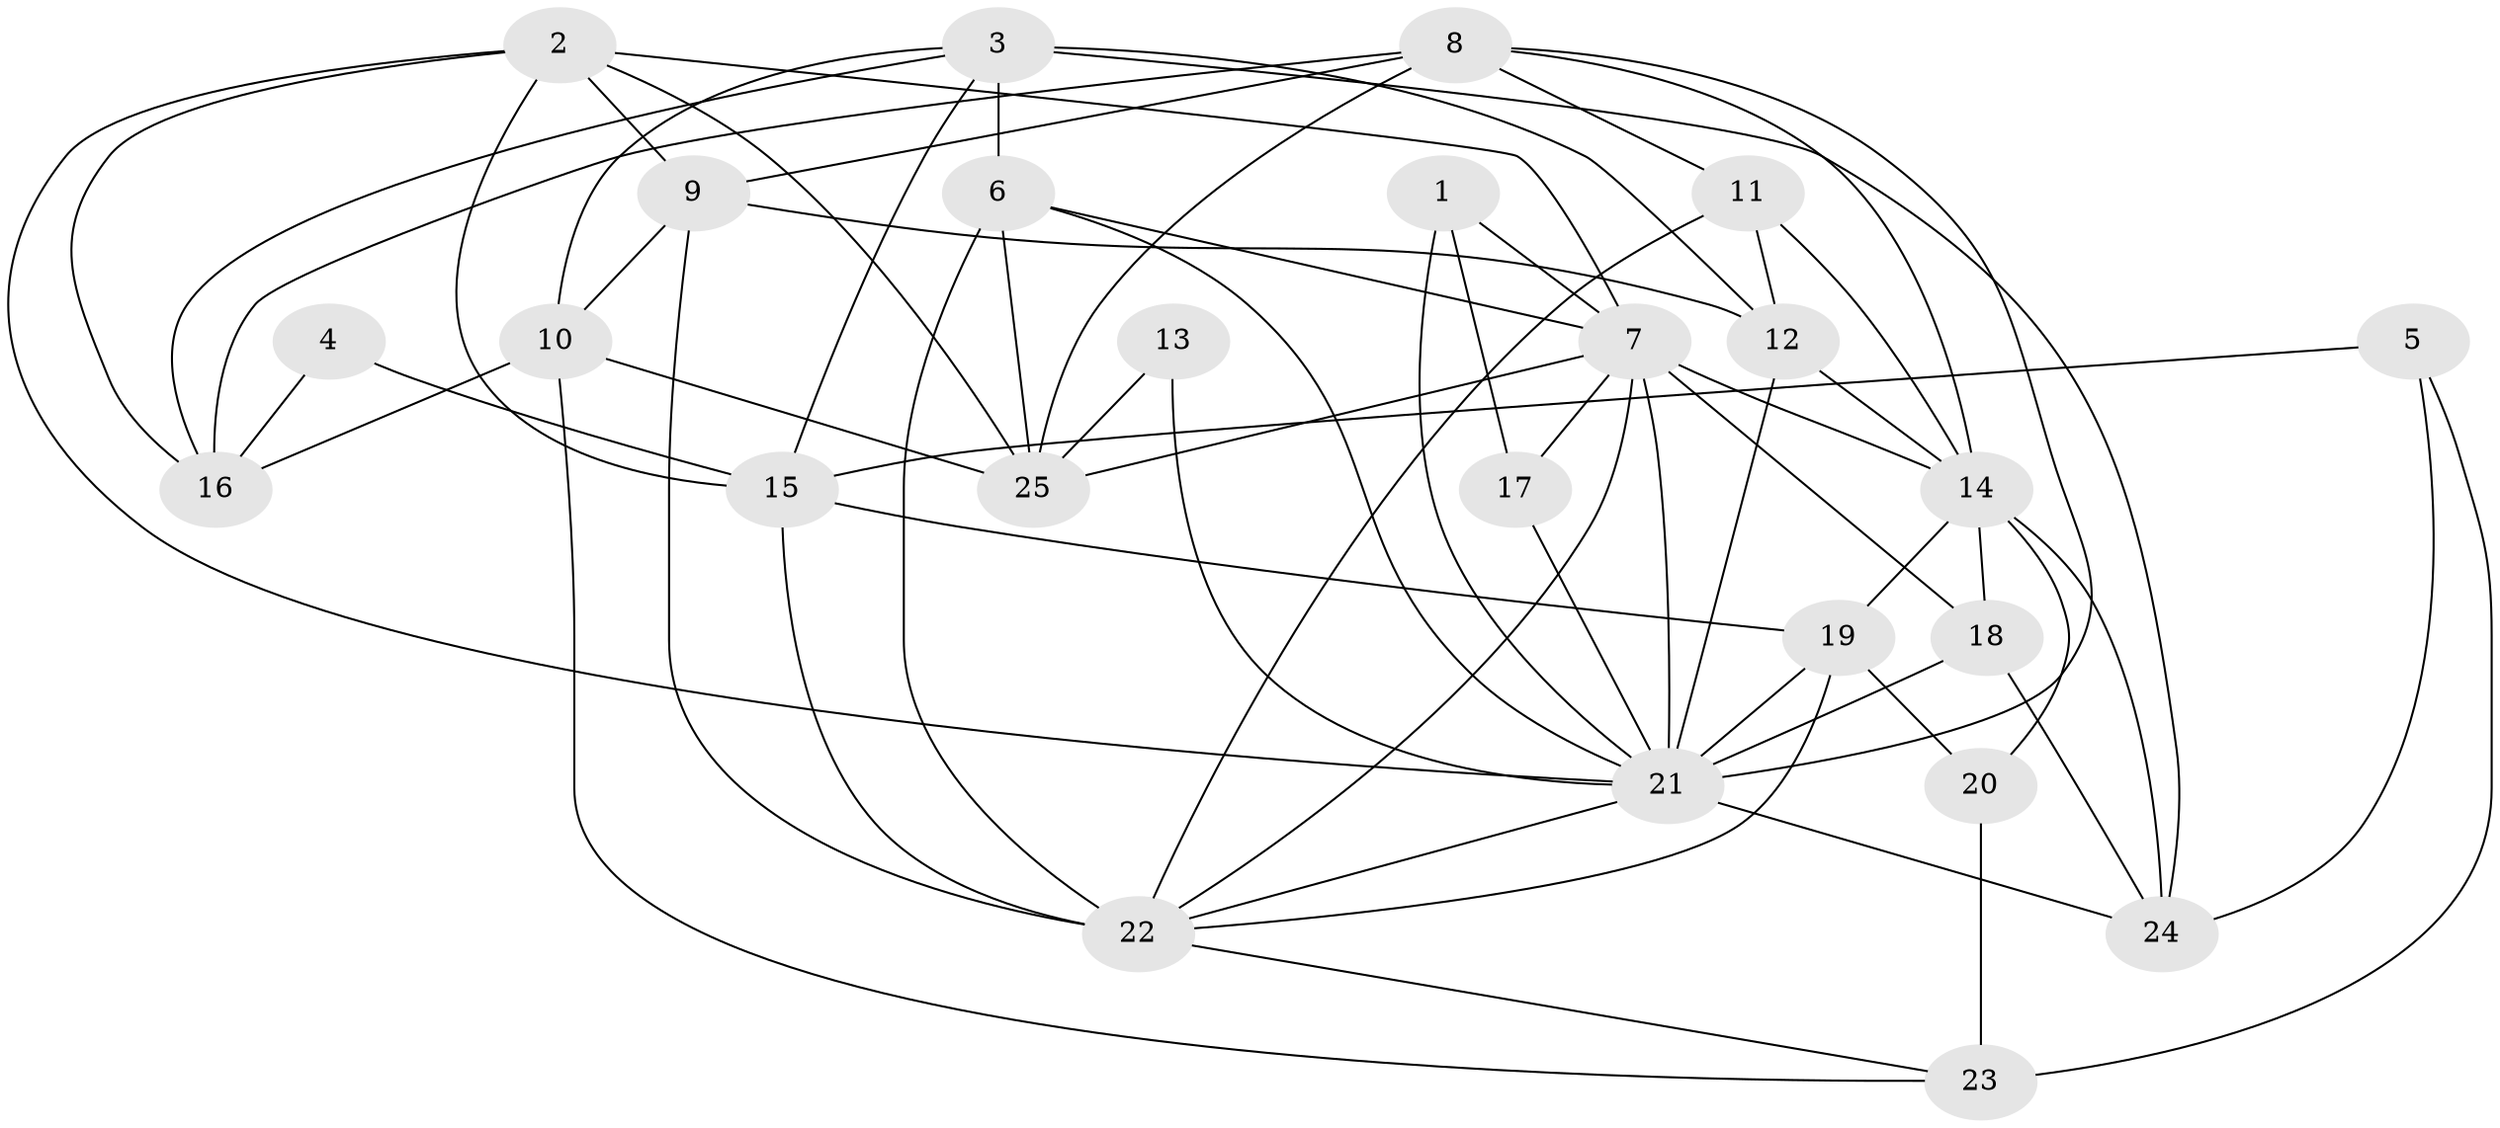 // original degree distribution, {5: 0.2, 3: 0.34, 4: 0.32, 2: 0.06, 7: 0.02, 6: 0.04, 10: 0.02}
// Generated by graph-tools (version 1.1) at 2025/26/03/09/25 03:26:13]
// undirected, 25 vertices, 65 edges
graph export_dot {
graph [start="1"]
  node [color=gray90,style=filled];
  1;
  2;
  3;
  4;
  5;
  6;
  7;
  8;
  9;
  10;
  11;
  12;
  13;
  14;
  15;
  16;
  17;
  18;
  19;
  20;
  21;
  22;
  23;
  24;
  25;
  1 -- 7 [weight=1.0];
  1 -- 17 [weight=2.0];
  1 -- 21 [weight=1.0];
  2 -- 7 [weight=1.0];
  2 -- 9 [weight=1.0];
  2 -- 15 [weight=1.0];
  2 -- 16 [weight=1.0];
  2 -- 21 [weight=1.0];
  2 -- 25 [weight=1.0];
  3 -- 6 [weight=2.0];
  3 -- 10 [weight=1.0];
  3 -- 12 [weight=2.0];
  3 -- 15 [weight=1.0];
  3 -- 16 [weight=1.0];
  3 -- 24 [weight=1.0];
  4 -- 15 [weight=1.0];
  4 -- 16 [weight=1.0];
  5 -- 15 [weight=2.0];
  5 -- 23 [weight=2.0];
  5 -- 24 [weight=1.0];
  6 -- 7 [weight=1.0];
  6 -- 21 [weight=1.0];
  6 -- 22 [weight=1.0];
  6 -- 25 [weight=1.0];
  7 -- 14 [weight=2.0];
  7 -- 17 [weight=1.0];
  7 -- 18 [weight=1.0];
  7 -- 21 [weight=1.0];
  7 -- 22 [weight=1.0];
  7 -- 25 [weight=1.0];
  8 -- 9 [weight=1.0];
  8 -- 11 [weight=1.0];
  8 -- 14 [weight=1.0];
  8 -- 16 [weight=1.0];
  8 -- 21 [weight=1.0];
  8 -- 25 [weight=1.0];
  9 -- 10 [weight=1.0];
  9 -- 12 [weight=1.0];
  9 -- 22 [weight=1.0];
  10 -- 16 [weight=1.0];
  10 -- 23 [weight=1.0];
  10 -- 25 [weight=1.0];
  11 -- 12 [weight=1.0];
  11 -- 14 [weight=1.0];
  11 -- 22 [weight=2.0];
  12 -- 14 [weight=1.0];
  12 -- 21 [weight=2.0];
  13 -- 21 [weight=1.0];
  13 -- 25 [weight=1.0];
  14 -- 18 [weight=1.0];
  14 -- 19 [weight=1.0];
  14 -- 20 [weight=1.0];
  14 -- 24 [weight=1.0];
  15 -- 19 [weight=1.0];
  15 -- 22 [weight=1.0];
  17 -- 21 [weight=1.0];
  18 -- 21 [weight=1.0];
  18 -- 24 [weight=1.0];
  19 -- 20 [weight=1.0];
  19 -- 21 [weight=1.0];
  19 -- 22 [weight=1.0];
  20 -- 23 [weight=1.0];
  21 -- 22 [weight=1.0];
  21 -- 24 [weight=2.0];
  22 -- 23 [weight=1.0];
}
